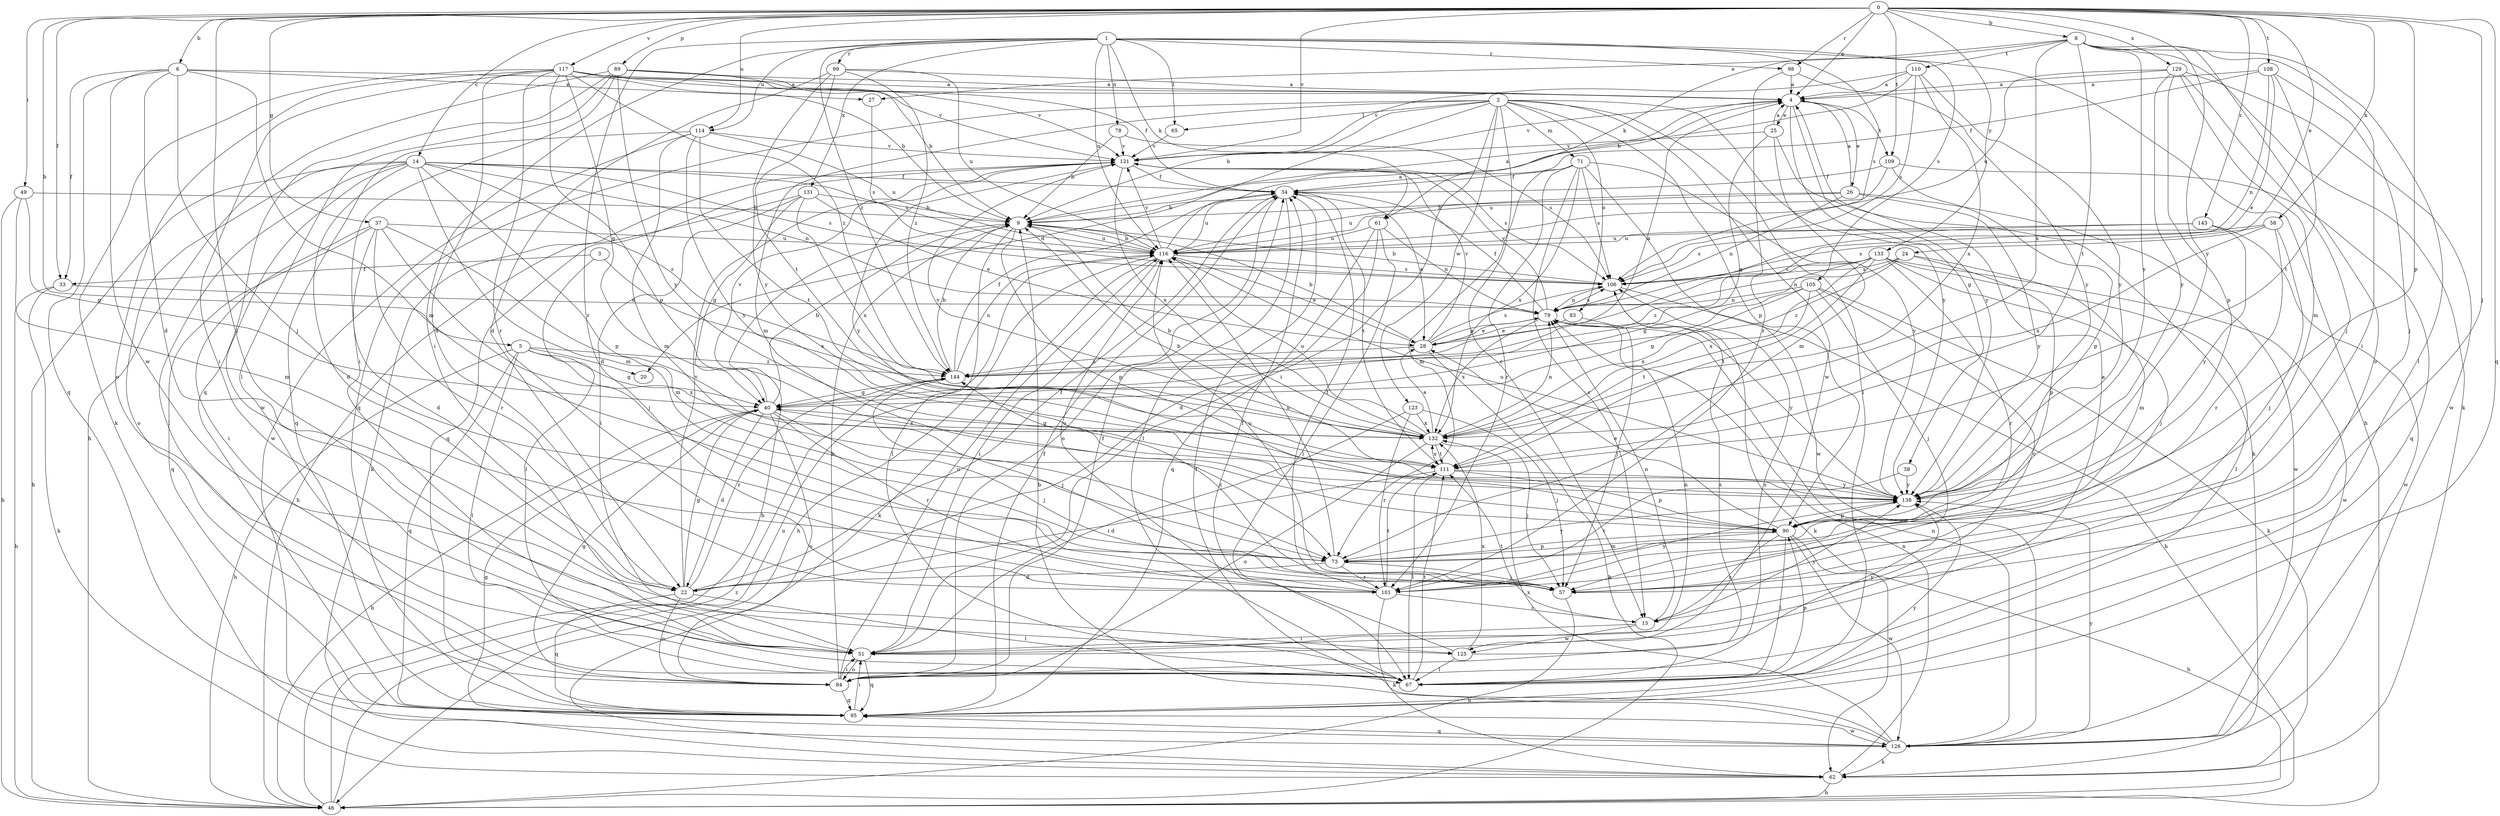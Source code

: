 strict digraph  {
0;
1;
2;
3;
4;
5;
6;
8;
9;
14;
15;
20;
22;
24;
25;
26;
27;
28;
33;
34;
37;
38;
40;
46;
49;
51;
57;
58;
61;
62;
65;
67;
71;
73;
78;
79;
83;
84;
89;
90;
95;
98;
99;
101;
105;
106;
108;
109;
110;
111;
114;
116;
117;
121;
123;
125;
126;
129;
131;
132;
133;
138;
143;
144;
0 -> 4  [label=a];
0 -> 5  [label=b];
0 -> 6  [label=b];
0 -> 8  [label=b];
0 -> 14  [label=c];
0 -> 24  [label=e];
0 -> 33  [label=f];
0 -> 37  [label=g];
0 -> 49  [label=i];
0 -> 51  [label=i];
0 -> 57  [label=j];
0 -> 58  [label=k];
0 -> 89  [label=p];
0 -> 90  [label=p];
0 -> 95  [label=q];
0 -> 98  [label=r];
0 -> 108  [label=t];
0 -> 109  [label=t];
0 -> 114  [label=u];
0 -> 117  [label=v];
0 -> 121  [label=v];
0 -> 129  [label=x];
0 -> 133  [label=y];
0 -> 138  [label=y];
0 -> 143  [label=z];
1 -> 46  [label=h];
1 -> 51  [label=i];
1 -> 61  [label=k];
1 -> 65  [label=l];
1 -> 78  [label=n];
1 -> 98  [label=r];
1 -> 99  [label=r];
1 -> 101  [label=r];
1 -> 105  [label=s];
1 -> 106  [label=s];
1 -> 114  [label=u];
1 -> 116  [label=u];
1 -> 131  [label=x];
1 -> 144  [label=z];
2 -> 9  [label=b];
2 -> 15  [label=c];
2 -> 20  [label=d];
2 -> 51  [label=i];
2 -> 65  [label=l];
2 -> 67  [label=l];
2 -> 71  [label=m];
2 -> 73  [label=m];
2 -> 83  [label=o];
2 -> 90  [label=p];
2 -> 95  [label=q];
2 -> 123  [label=w];
2 -> 125  [label=w];
2 -> 138  [label=y];
3 -> 33  [label=f];
3 -> 67  [label=l];
3 -> 132  [label=x];
4 -> 25  [label=e];
4 -> 26  [label=e];
4 -> 38  [label=g];
4 -> 109  [label=t];
4 -> 121  [label=v];
4 -> 138  [label=y];
5 -> 20  [label=d];
5 -> 40  [label=g];
5 -> 46  [label=h];
5 -> 67  [label=l];
5 -> 95  [label=q];
5 -> 132  [label=x];
5 -> 144  [label=z];
6 -> 4  [label=a];
6 -> 22  [label=d];
6 -> 27  [label=e];
6 -> 33  [label=f];
6 -> 57  [label=j];
6 -> 73  [label=m];
6 -> 95  [label=q];
6 -> 125  [label=w];
8 -> 27  [label=e];
8 -> 51  [label=i];
8 -> 61  [label=k];
8 -> 62  [label=k];
8 -> 67  [label=l];
8 -> 84  [label=o];
8 -> 110  [label=t];
8 -> 111  [label=t];
8 -> 132  [label=x];
8 -> 138  [label=y];
9 -> 4  [label=a];
9 -> 67  [label=l];
9 -> 90  [label=p];
9 -> 116  [label=u];
14 -> 22  [label=d];
14 -> 34  [label=f];
14 -> 46  [label=h];
14 -> 67  [label=l];
14 -> 73  [label=m];
14 -> 79  [label=n];
14 -> 84  [label=o];
14 -> 90  [label=p];
14 -> 106  [label=s];
14 -> 116  [label=u];
14 -> 125  [label=w];
14 -> 144  [label=z];
15 -> 51  [label=i];
15 -> 79  [label=n];
15 -> 111  [label=t];
15 -> 125  [label=w];
15 -> 138  [label=y];
22 -> 34  [label=f];
22 -> 40  [label=g];
22 -> 67  [label=l];
22 -> 84  [label=o];
22 -> 95  [label=q];
22 -> 121  [label=v];
22 -> 144  [label=z];
24 -> 73  [label=m];
24 -> 79  [label=n];
24 -> 90  [label=p];
24 -> 106  [label=s];
24 -> 144  [label=z];
25 -> 4  [label=a];
25 -> 40  [label=g];
25 -> 62  [label=k];
25 -> 73  [label=m];
25 -> 121  [label=v];
26 -> 4  [label=a];
26 -> 9  [label=b];
26 -> 79  [label=n];
26 -> 116  [label=u];
26 -> 126  [label=w];
26 -> 138  [label=y];
27 -> 106  [label=s];
28 -> 9  [label=b];
28 -> 46  [label=h];
28 -> 79  [label=n];
28 -> 106  [label=s];
28 -> 121  [label=v];
28 -> 144  [label=z];
33 -> 46  [label=h];
33 -> 62  [label=k];
33 -> 79  [label=n];
34 -> 9  [label=b];
34 -> 28  [label=e];
34 -> 67  [label=l];
34 -> 84  [label=o];
34 -> 111  [label=t];
34 -> 116  [label=u];
37 -> 22  [label=d];
37 -> 51  [label=i];
37 -> 57  [label=j];
37 -> 73  [label=m];
37 -> 95  [label=q];
37 -> 101  [label=r];
37 -> 116  [label=u];
38 -> 101  [label=r];
38 -> 138  [label=y];
40 -> 9  [label=b];
40 -> 22  [label=d];
40 -> 46  [label=h];
40 -> 57  [label=j];
40 -> 84  [label=o];
40 -> 101  [label=r];
40 -> 121  [label=v];
40 -> 132  [label=x];
46 -> 9  [label=b];
46 -> 116  [label=u];
46 -> 144  [label=z];
49 -> 9  [label=b];
49 -> 40  [label=g];
49 -> 46  [label=h];
49 -> 73  [label=m];
51 -> 4  [label=a];
51 -> 79  [label=n];
51 -> 84  [label=o];
51 -> 95  [label=q];
57 -> 46  [label=h];
57 -> 116  [label=u];
57 -> 144  [label=z];
58 -> 57  [label=j];
58 -> 101  [label=r];
58 -> 106  [label=s];
58 -> 116  [label=u];
58 -> 132  [label=x];
61 -> 22  [label=d];
61 -> 67  [label=l];
61 -> 79  [label=n];
61 -> 95  [label=q];
61 -> 116  [label=u];
62 -> 46  [label=h];
62 -> 79  [label=n];
65 -> 121  [label=v];
67 -> 90  [label=p];
67 -> 106  [label=s];
67 -> 111  [label=t];
71 -> 15  [label=c];
71 -> 34  [label=f];
71 -> 73  [label=m];
71 -> 101  [label=r];
71 -> 106  [label=s];
71 -> 126  [label=w];
71 -> 132  [label=x];
71 -> 138  [label=y];
73 -> 22  [label=d];
73 -> 57  [label=j];
73 -> 90  [label=p];
73 -> 101  [label=r];
73 -> 116  [label=u];
73 -> 138  [label=y];
78 -> 9  [label=b];
78 -> 106  [label=s];
78 -> 121  [label=v];
79 -> 28  [label=e];
79 -> 34  [label=f];
79 -> 106  [label=s];
79 -> 121  [label=v];
79 -> 132  [label=x];
79 -> 138  [label=y];
83 -> 28  [label=e];
83 -> 57  [label=j];
84 -> 9  [label=b];
84 -> 34  [label=f];
84 -> 40  [label=g];
84 -> 51  [label=i];
84 -> 95  [label=q];
84 -> 106  [label=s];
84 -> 116  [label=u];
89 -> 4  [label=a];
89 -> 9  [label=b];
89 -> 46  [label=h];
89 -> 51  [label=i];
89 -> 67  [label=l];
89 -> 95  [label=q];
89 -> 121  [label=v];
89 -> 138  [label=y];
90 -> 15  [label=c];
90 -> 28  [label=e];
90 -> 46  [label=h];
90 -> 67  [label=l];
90 -> 73  [label=m];
90 -> 126  [label=w];
95 -> 34  [label=f];
95 -> 51  [label=i];
95 -> 126  [label=w];
95 -> 138  [label=y];
98 -> 4  [label=a];
98 -> 101  [label=r];
98 -> 138  [label=y];
99 -> 4  [label=a];
99 -> 22  [label=d];
99 -> 111  [label=t];
99 -> 116  [label=u];
99 -> 138  [label=y];
99 -> 144  [label=z];
101 -> 15  [label=c];
101 -> 34  [label=f];
101 -> 62  [label=k];
101 -> 111  [label=t];
101 -> 116  [label=u];
101 -> 138  [label=y];
105 -> 15  [label=c];
105 -> 40  [label=g];
105 -> 57  [label=j];
105 -> 62  [label=k];
105 -> 79  [label=n];
105 -> 111  [label=t];
105 -> 132  [label=x];
106 -> 9  [label=b];
106 -> 46  [label=h];
106 -> 62  [label=k];
106 -> 79  [label=n];
108 -> 4  [label=a];
108 -> 28  [label=e];
108 -> 34  [label=f];
108 -> 57  [label=j];
108 -> 79  [label=n];
108 -> 111  [label=t];
109 -> 34  [label=f];
109 -> 90  [label=p];
109 -> 95  [label=q];
109 -> 116  [label=u];
110 -> 4  [label=a];
110 -> 9  [label=b];
110 -> 106  [label=s];
110 -> 121  [label=v];
110 -> 132  [label=x];
110 -> 138  [label=y];
111 -> 9  [label=b];
111 -> 22  [label=d];
111 -> 67  [label=l];
111 -> 90  [label=p];
111 -> 132  [label=x];
111 -> 138  [label=y];
114 -> 73  [label=m];
114 -> 95  [label=q];
114 -> 111  [label=t];
114 -> 116  [label=u];
114 -> 121  [label=v];
114 -> 126  [label=w];
114 -> 138  [label=y];
116 -> 4  [label=a];
116 -> 9  [label=b];
116 -> 28  [label=e];
116 -> 46  [label=h];
116 -> 51  [label=i];
116 -> 62  [label=k];
116 -> 106  [label=s];
116 -> 121  [label=v];
117 -> 4  [label=a];
117 -> 9  [label=b];
117 -> 22  [label=d];
117 -> 34  [label=f];
117 -> 40  [label=g];
117 -> 51  [label=i];
117 -> 62  [label=k];
117 -> 84  [label=o];
117 -> 90  [label=p];
117 -> 101  [label=r];
117 -> 121  [label=v];
117 -> 144  [label=z];
121 -> 34  [label=f];
121 -> 62  [label=k];
121 -> 95  [label=q];
121 -> 106  [label=s];
121 -> 132  [label=x];
121 -> 138  [label=y];
123 -> 51  [label=i];
123 -> 57  [label=j];
123 -> 101  [label=r];
123 -> 132  [label=x];
125 -> 34  [label=f];
125 -> 67  [label=l];
125 -> 132  [label=x];
125 -> 138  [label=y];
126 -> 9  [label=b];
126 -> 34  [label=f];
126 -> 40  [label=g];
126 -> 62  [label=k];
126 -> 79  [label=n];
126 -> 95  [label=q];
126 -> 132  [label=x];
126 -> 138  [label=y];
129 -> 4  [label=a];
129 -> 57  [label=j];
129 -> 73  [label=m];
129 -> 90  [label=p];
129 -> 116  [label=u];
129 -> 126  [label=w];
129 -> 138  [label=y];
131 -> 9  [label=b];
131 -> 28  [label=e];
131 -> 40  [label=g];
131 -> 46  [label=h];
131 -> 51  [label=i];
131 -> 132  [label=x];
132 -> 9  [label=b];
132 -> 28  [label=e];
132 -> 40  [label=g];
132 -> 57  [label=j];
132 -> 79  [label=n];
132 -> 84  [label=o];
132 -> 111  [label=t];
132 -> 116  [label=u];
132 -> 121  [label=v];
133 -> 40  [label=g];
133 -> 57  [label=j];
133 -> 67  [label=l];
133 -> 101  [label=r];
133 -> 106  [label=s];
133 -> 111  [label=t];
133 -> 126  [label=w];
133 -> 132  [label=x];
133 -> 144  [label=z];
138 -> 90  [label=p];
138 -> 116  [label=u];
143 -> 106  [label=s];
143 -> 116  [label=u];
143 -> 126  [label=w];
143 -> 138  [label=y];
144 -> 4  [label=a];
144 -> 9  [label=b];
144 -> 34  [label=f];
144 -> 40  [label=g];
144 -> 57  [label=j];
144 -> 116  [label=u];
}

